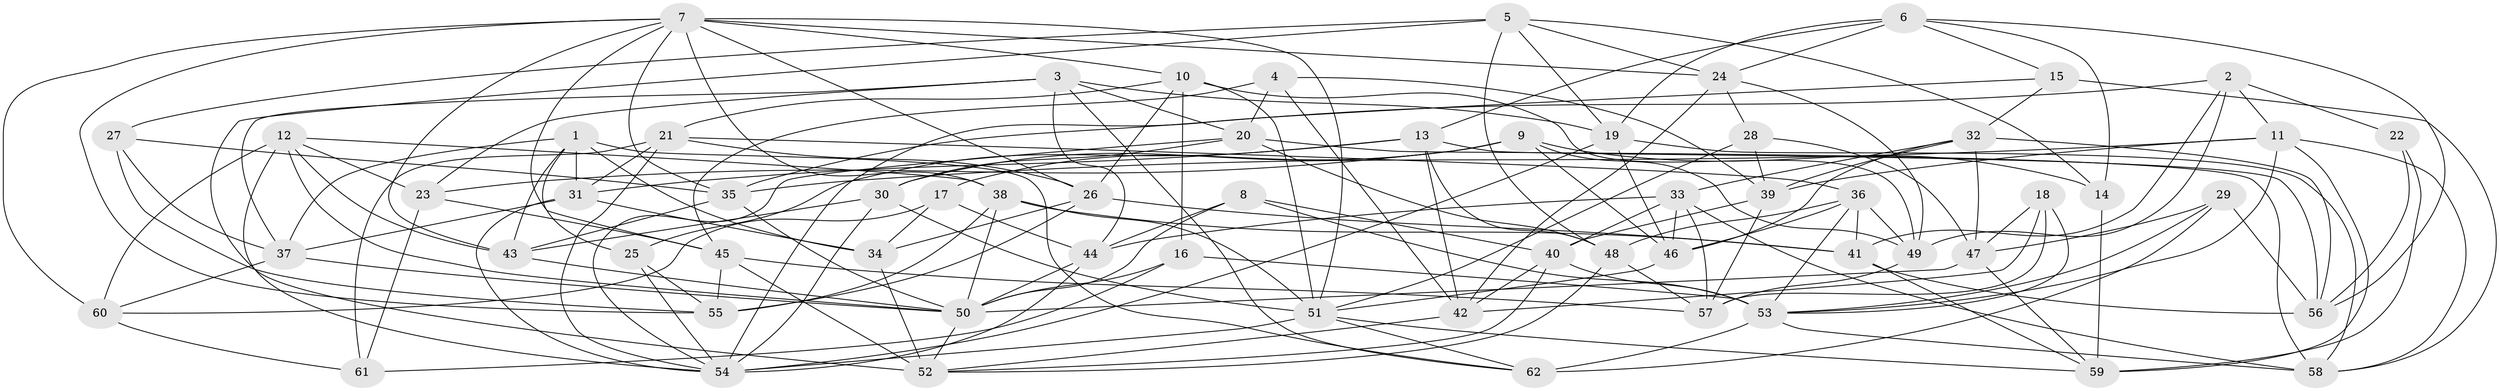 // original degree distribution, {4: 1.0}
// Generated by graph-tools (version 1.1) at 2025/27/03/09/25 03:27:01]
// undirected, 62 vertices, 179 edges
graph export_dot {
graph [start="1"]
  node [color=gray90,style=filled];
  1;
  2;
  3;
  4;
  5;
  6;
  7;
  8;
  9;
  10;
  11;
  12;
  13;
  14;
  15;
  16;
  17;
  18;
  19;
  20;
  21;
  22;
  23;
  24;
  25;
  26;
  27;
  28;
  29;
  30;
  31;
  32;
  33;
  34;
  35;
  36;
  37;
  38;
  39;
  40;
  41;
  42;
  43;
  44;
  45;
  46;
  47;
  48;
  49;
  50;
  51;
  52;
  53;
  54;
  55;
  56;
  57;
  58;
  59;
  60;
  61;
  62;
  1 -- 25 [weight=1.0];
  1 -- 31 [weight=1.0];
  1 -- 34 [weight=1.0];
  1 -- 37 [weight=1.0];
  1 -- 43 [weight=1.0];
  1 -- 62 [weight=1.0];
  2 -- 11 [weight=1.0];
  2 -- 22 [weight=2.0];
  2 -- 35 [weight=1.0];
  2 -- 41 [weight=1.0];
  2 -- 49 [weight=1.0];
  3 -- 19 [weight=1.0];
  3 -- 20 [weight=1.0];
  3 -- 23 [weight=1.0];
  3 -- 37 [weight=1.0];
  3 -- 44 [weight=1.0];
  3 -- 62 [weight=1.0];
  4 -- 20 [weight=1.0];
  4 -- 39 [weight=1.0];
  4 -- 42 [weight=1.0];
  4 -- 45 [weight=1.0];
  5 -- 14 [weight=1.0];
  5 -- 19 [weight=1.0];
  5 -- 24 [weight=1.0];
  5 -- 27 [weight=1.0];
  5 -- 48 [weight=1.0];
  5 -- 52 [weight=1.0];
  6 -- 13 [weight=1.0];
  6 -- 14 [weight=1.0];
  6 -- 15 [weight=1.0];
  6 -- 19 [weight=1.0];
  6 -- 24 [weight=1.0];
  6 -- 56 [weight=1.0];
  7 -- 10 [weight=1.0];
  7 -- 24 [weight=1.0];
  7 -- 26 [weight=1.0];
  7 -- 35 [weight=1.0];
  7 -- 38 [weight=1.0];
  7 -- 43 [weight=1.0];
  7 -- 45 [weight=1.0];
  7 -- 51 [weight=1.0];
  7 -- 55 [weight=1.0];
  7 -- 60 [weight=1.0];
  8 -- 40 [weight=1.0];
  8 -- 44 [weight=1.0];
  8 -- 50 [weight=1.0];
  8 -- 53 [weight=1.0];
  9 -- 14 [weight=1.0];
  9 -- 17 [weight=1.0];
  9 -- 23 [weight=1.0];
  9 -- 30 [weight=1.0];
  9 -- 46 [weight=1.0];
  9 -- 49 [weight=1.0];
  10 -- 16 [weight=1.0];
  10 -- 21 [weight=1.0];
  10 -- 26 [weight=1.0];
  10 -- 49 [weight=1.0];
  10 -- 51 [weight=1.0];
  11 -- 35 [weight=1.0];
  11 -- 39 [weight=1.0];
  11 -- 53 [weight=1.0];
  11 -- 58 [weight=1.0];
  11 -- 59 [weight=1.0];
  12 -- 23 [weight=1.0];
  12 -- 38 [weight=1.0];
  12 -- 43 [weight=1.0];
  12 -- 50 [weight=1.0];
  12 -- 54 [weight=1.0];
  12 -- 60 [weight=1.0];
  13 -- 25 [weight=1.0];
  13 -- 31 [weight=1.0];
  13 -- 42 [weight=1.0];
  13 -- 48 [weight=1.0];
  13 -- 56 [weight=1.0];
  14 -- 59 [weight=1.0];
  15 -- 32 [weight=1.0];
  15 -- 54 [weight=1.0];
  15 -- 58 [weight=1.0];
  16 -- 50 [weight=1.0];
  16 -- 53 [weight=1.0];
  16 -- 61 [weight=1.0];
  17 -- 34 [weight=1.0];
  17 -- 44 [weight=1.0];
  17 -- 60 [weight=1.0];
  18 -- 42 [weight=1.0];
  18 -- 47 [weight=1.0];
  18 -- 53 [weight=1.0];
  18 -- 57 [weight=1.0];
  19 -- 46 [weight=1.0];
  19 -- 54 [weight=1.0];
  19 -- 58 [weight=1.0];
  20 -- 30 [weight=1.0];
  20 -- 48 [weight=1.0];
  20 -- 54 [weight=1.0];
  20 -- 58 [weight=1.0];
  21 -- 26 [weight=1.0];
  21 -- 31 [weight=1.0];
  21 -- 36 [weight=1.0];
  21 -- 54 [weight=1.0];
  21 -- 61 [weight=1.0];
  22 -- 56 [weight=1.0];
  22 -- 59 [weight=1.0];
  23 -- 45 [weight=1.0];
  23 -- 61 [weight=2.0];
  24 -- 28 [weight=1.0];
  24 -- 42 [weight=1.0];
  24 -- 49 [weight=1.0];
  25 -- 54 [weight=1.0];
  25 -- 55 [weight=1.0];
  26 -- 34 [weight=1.0];
  26 -- 41 [weight=1.0];
  26 -- 55 [weight=1.0];
  27 -- 35 [weight=1.0];
  27 -- 37 [weight=1.0];
  27 -- 55 [weight=1.0];
  28 -- 39 [weight=1.0];
  28 -- 47 [weight=1.0];
  28 -- 51 [weight=1.0];
  29 -- 47 [weight=1.0];
  29 -- 53 [weight=1.0];
  29 -- 56 [weight=1.0];
  29 -- 62 [weight=1.0];
  30 -- 43 [weight=1.0];
  30 -- 51 [weight=2.0];
  30 -- 54 [weight=1.0];
  31 -- 34 [weight=1.0];
  31 -- 37 [weight=1.0];
  31 -- 54 [weight=1.0];
  32 -- 33 [weight=1.0];
  32 -- 39 [weight=1.0];
  32 -- 46 [weight=1.0];
  32 -- 47 [weight=1.0];
  32 -- 56 [weight=1.0];
  33 -- 40 [weight=1.0];
  33 -- 44 [weight=1.0];
  33 -- 46 [weight=1.0];
  33 -- 57 [weight=1.0];
  33 -- 58 [weight=1.0];
  34 -- 52 [weight=2.0];
  35 -- 43 [weight=1.0];
  35 -- 50 [weight=1.0];
  36 -- 41 [weight=1.0];
  36 -- 46 [weight=1.0];
  36 -- 48 [weight=1.0];
  36 -- 49 [weight=1.0];
  36 -- 53 [weight=1.0];
  37 -- 50 [weight=1.0];
  37 -- 60 [weight=1.0];
  38 -- 41 [weight=1.0];
  38 -- 50 [weight=1.0];
  38 -- 51 [weight=1.0];
  38 -- 55 [weight=1.0];
  39 -- 40 [weight=1.0];
  39 -- 57 [weight=1.0];
  40 -- 42 [weight=1.0];
  40 -- 52 [weight=1.0];
  40 -- 53 [weight=1.0];
  41 -- 56 [weight=1.0];
  41 -- 59 [weight=1.0];
  42 -- 52 [weight=1.0];
  43 -- 50 [weight=1.0];
  44 -- 50 [weight=1.0];
  44 -- 54 [weight=1.0];
  45 -- 52 [weight=1.0];
  45 -- 55 [weight=1.0];
  45 -- 57 [weight=1.0];
  46 -- 51 [weight=1.0];
  47 -- 50 [weight=1.0];
  47 -- 59 [weight=1.0];
  48 -- 52 [weight=1.0];
  48 -- 57 [weight=1.0];
  49 -- 57 [weight=1.0];
  50 -- 52 [weight=1.0];
  51 -- 54 [weight=1.0];
  51 -- 59 [weight=1.0];
  51 -- 62 [weight=1.0];
  53 -- 58 [weight=1.0];
  53 -- 62 [weight=2.0];
  60 -- 61 [weight=2.0];
}
